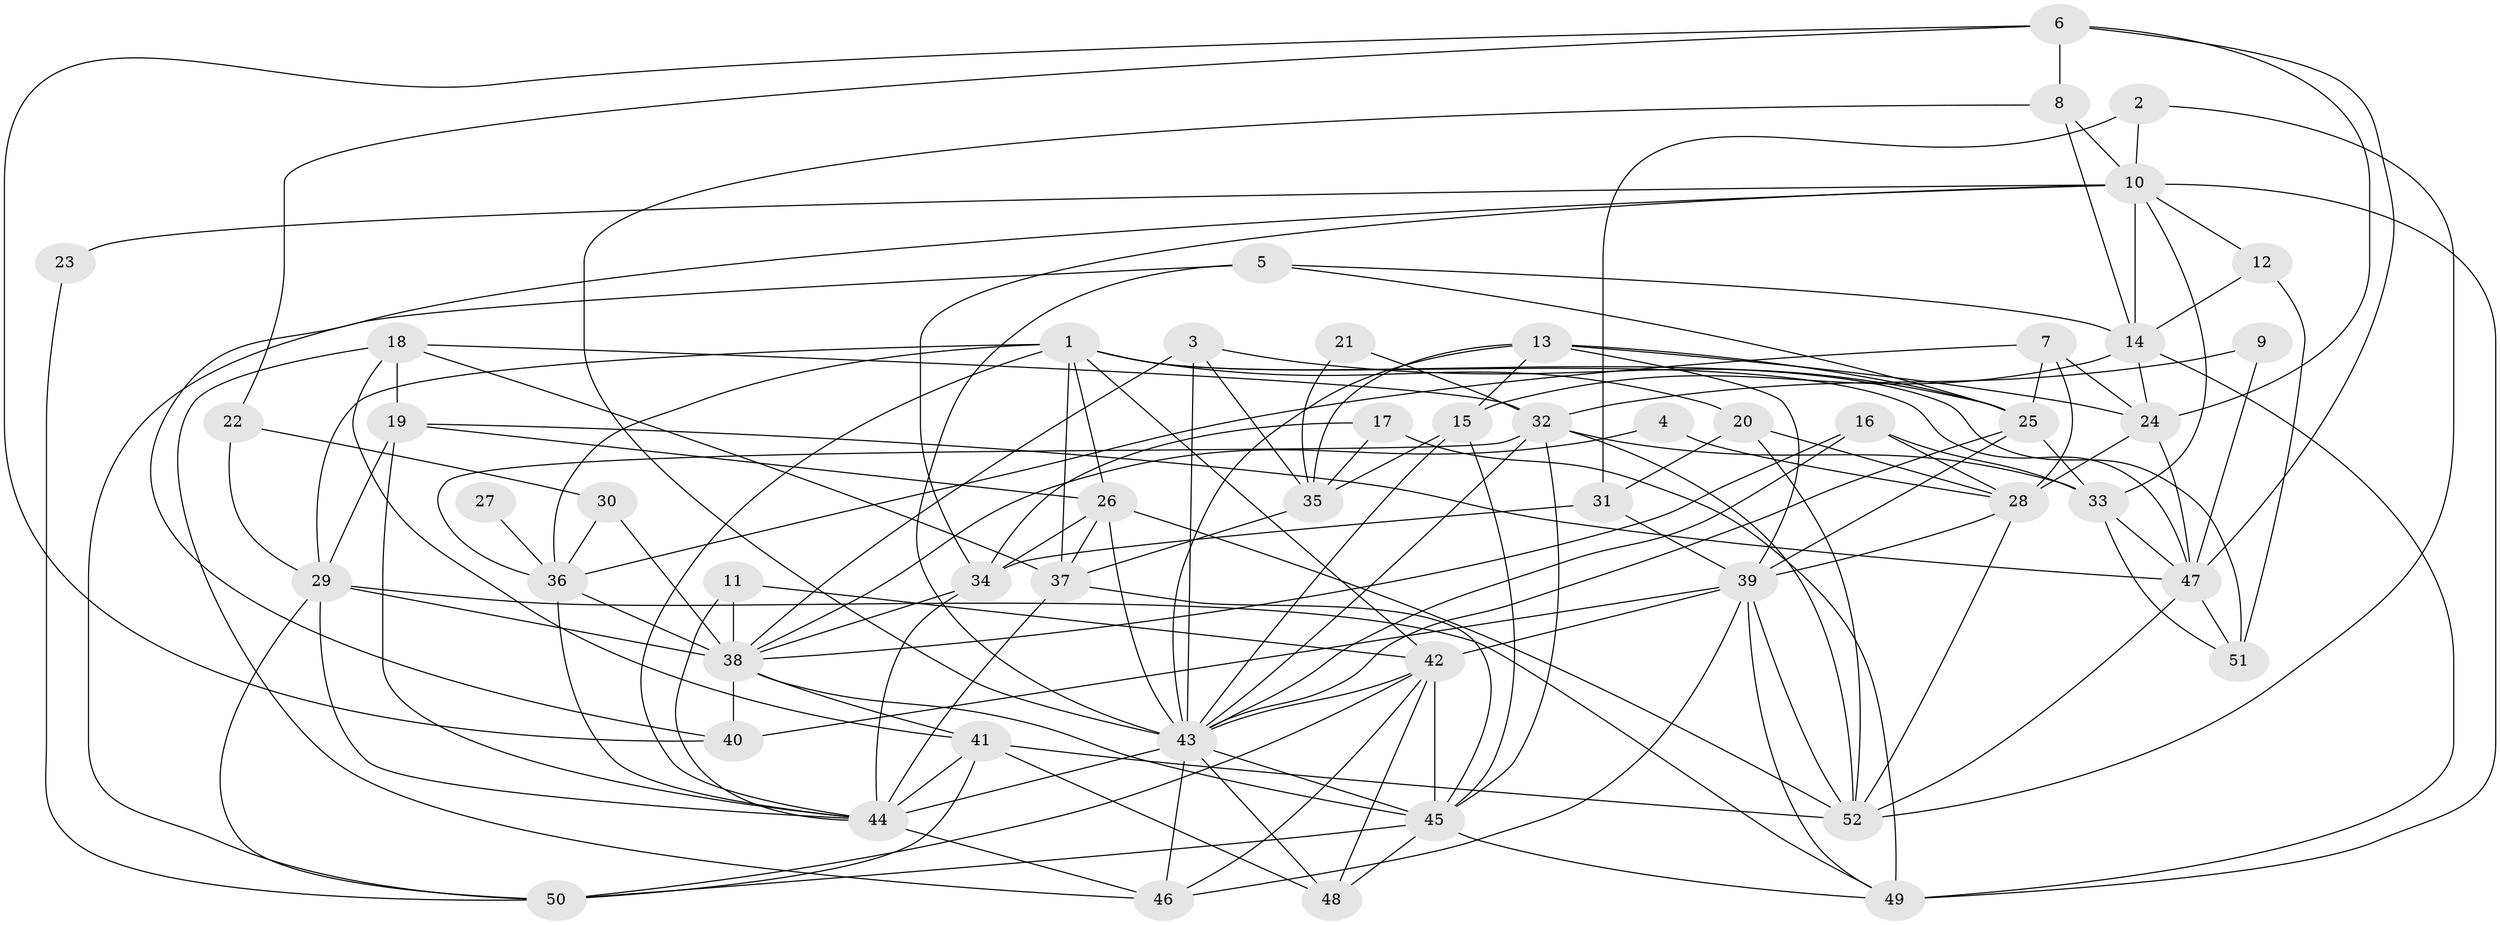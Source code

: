 // original degree distribution, {4: 0.25961538461538464, 6: 0.08653846153846154, 5: 0.25961538461538464, 3: 0.21153846153846154, 2: 0.15384615384615385, 7: 0.028846153846153848}
// Generated by graph-tools (version 1.1) at 2025/26/03/09/25 03:26:15]
// undirected, 52 vertices, 145 edges
graph export_dot {
graph [start="1"]
  node [color=gray90,style=filled];
  1;
  2;
  3;
  4;
  5;
  6;
  7;
  8;
  9;
  10;
  11;
  12;
  13;
  14;
  15;
  16;
  17;
  18;
  19;
  20;
  21;
  22;
  23;
  24;
  25;
  26;
  27;
  28;
  29;
  30;
  31;
  32;
  33;
  34;
  35;
  36;
  37;
  38;
  39;
  40;
  41;
  42;
  43;
  44;
  45;
  46;
  47;
  48;
  49;
  50;
  51;
  52;
  1 -- 20 [weight=1.0];
  1 -- 26 [weight=1.0];
  1 -- 29 [weight=1.0];
  1 -- 36 [weight=1.0];
  1 -- 37 [weight=1.0];
  1 -- 42 [weight=1.0];
  1 -- 44 [weight=1.0];
  1 -- 47 [weight=1.0];
  1 -- 51 [weight=1.0];
  2 -- 10 [weight=1.0];
  2 -- 31 [weight=1.0];
  2 -- 52 [weight=1.0];
  3 -- 25 [weight=1.0];
  3 -- 35 [weight=1.0];
  3 -- 38 [weight=1.0];
  3 -- 43 [weight=1.0];
  4 -- 28 [weight=1.0];
  4 -- 38 [weight=3.0];
  5 -- 14 [weight=1.0];
  5 -- 25 [weight=1.0];
  5 -- 43 [weight=1.0];
  5 -- 50 [weight=1.0];
  6 -- 8 [weight=1.0];
  6 -- 22 [weight=1.0];
  6 -- 24 [weight=1.0];
  6 -- 40 [weight=1.0];
  6 -- 47 [weight=1.0];
  7 -- 24 [weight=1.0];
  7 -- 25 [weight=1.0];
  7 -- 28 [weight=1.0];
  7 -- 36 [weight=1.0];
  8 -- 10 [weight=1.0];
  8 -- 14 [weight=1.0];
  8 -- 43 [weight=1.0];
  9 -- 32 [weight=1.0];
  9 -- 47 [weight=1.0];
  10 -- 12 [weight=1.0];
  10 -- 14 [weight=1.0];
  10 -- 23 [weight=1.0];
  10 -- 33 [weight=1.0];
  10 -- 34 [weight=1.0];
  10 -- 40 [weight=1.0];
  10 -- 49 [weight=1.0];
  11 -- 38 [weight=2.0];
  11 -- 42 [weight=1.0];
  11 -- 44 [weight=1.0];
  12 -- 14 [weight=1.0];
  12 -- 51 [weight=1.0];
  13 -- 15 [weight=1.0];
  13 -- 24 [weight=2.0];
  13 -- 25 [weight=1.0];
  13 -- 35 [weight=1.0];
  13 -- 39 [weight=1.0];
  13 -- 43 [weight=1.0];
  14 -- 15 [weight=1.0];
  14 -- 24 [weight=1.0];
  14 -- 49 [weight=1.0];
  15 -- 35 [weight=1.0];
  15 -- 43 [weight=1.0];
  15 -- 45 [weight=1.0];
  16 -- 28 [weight=1.0];
  16 -- 33 [weight=1.0];
  16 -- 38 [weight=1.0];
  16 -- 43 [weight=1.0];
  17 -- 34 [weight=1.0];
  17 -- 35 [weight=1.0];
  17 -- 49 [weight=1.0];
  18 -- 19 [weight=1.0];
  18 -- 32 [weight=1.0];
  18 -- 37 [weight=1.0];
  18 -- 41 [weight=1.0];
  18 -- 46 [weight=1.0];
  19 -- 26 [weight=1.0];
  19 -- 29 [weight=2.0];
  19 -- 44 [weight=1.0];
  19 -- 47 [weight=1.0];
  20 -- 28 [weight=1.0];
  20 -- 31 [weight=2.0];
  20 -- 52 [weight=1.0];
  21 -- 32 [weight=1.0];
  21 -- 35 [weight=1.0];
  22 -- 29 [weight=1.0];
  22 -- 30 [weight=1.0];
  23 -- 50 [weight=1.0];
  24 -- 28 [weight=1.0];
  24 -- 47 [weight=1.0];
  25 -- 33 [weight=1.0];
  25 -- 39 [weight=1.0];
  25 -- 43 [weight=1.0];
  26 -- 34 [weight=1.0];
  26 -- 37 [weight=1.0];
  26 -- 43 [weight=1.0];
  26 -- 52 [weight=1.0];
  27 -- 36 [weight=2.0];
  28 -- 39 [weight=1.0];
  28 -- 52 [weight=1.0];
  29 -- 38 [weight=1.0];
  29 -- 44 [weight=1.0];
  29 -- 49 [weight=1.0];
  29 -- 50 [weight=1.0];
  30 -- 36 [weight=1.0];
  30 -- 38 [weight=2.0];
  31 -- 34 [weight=1.0];
  31 -- 39 [weight=1.0];
  32 -- 33 [weight=1.0];
  32 -- 36 [weight=1.0];
  32 -- 43 [weight=1.0];
  32 -- 45 [weight=1.0];
  32 -- 52 [weight=1.0];
  33 -- 47 [weight=1.0];
  33 -- 51 [weight=1.0];
  34 -- 38 [weight=1.0];
  34 -- 44 [weight=1.0];
  35 -- 37 [weight=1.0];
  36 -- 38 [weight=1.0];
  36 -- 44 [weight=1.0];
  37 -- 44 [weight=1.0];
  37 -- 45 [weight=1.0];
  38 -- 40 [weight=1.0];
  38 -- 41 [weight=1.0];
  38 -- 45 [weight=2.0];
  39 -- 40 [weight=1.0];
  39 -- 42 [weight=1.0];
  39 -- 46 [weight=1.0];
  39 -- 49 [weight=1.0];
  39 -- 52 [weight=1.0];
  41 -- 44 [weight=1.0];
  41 -- 48 [weight=1.0];
  41 -- 50 [weight=1.0];
  41 -- 52 [weight=1.0];
  42 -- 43 [weight=1.0];
  42 -- 45 [weight=1.0];
  42 -- 46 [weight=1.0];
  42 -- 48 [weight=1.0];
  42 -- 50 [weight=1.0];
  43 -- 44 [weight=2.0];
  43 -- 45 [weight=1.0];
  43 -- 46 [weight=1.0];
  43 -- 48 [weight=1.0];
  44 -- 46 [weight=1.0];
  45 -- 48 [weight=1.0];
  45 -- 49 [weight=1.0];
  45 -- 50 [weight=1.0];
  47 -- 51 [weight=1.0];
  47 -- 52 [weight=1.0];
}
